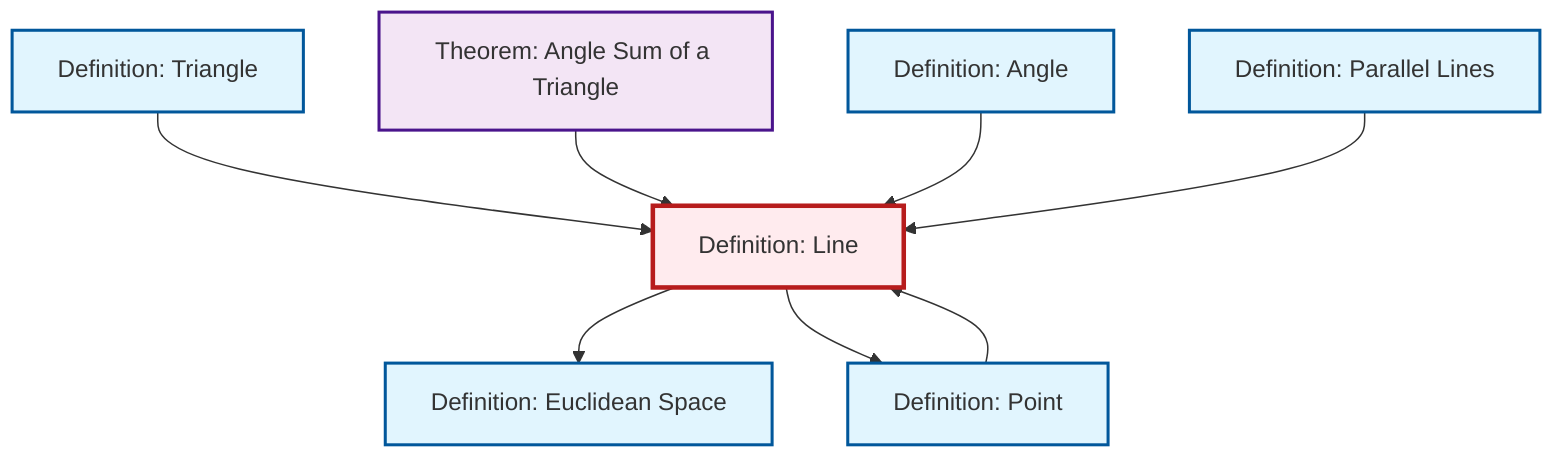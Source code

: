graph TD
    classDef definition fill:#e1f5fe,stroke:#01579b,stroke-width:2px
    classDef theorem fill:#f3e5f5,stroke:#4a148c,stroke-width:2px
    classDef axiom fill:#fff3e0,stroke:#e65100,stroke-width:2px
    classDef example fill:#e8f5e9,stroke:#1b5e20,stroke-width:2px
    classDef current fill:#ffebee,stroke:#b71c1c,stroke-width:3px
    def-angle["Definition: Angle"]:::definition
    def-point["Definition: Point"]:::definition
    def-line["Definition: Line"]:::definition
    def-parallel["Definition: Parallel Lines"]:::definition
    thm-angle-sum-triangle["Theorem: Angle Sum of a Triangle"]:::theorem
    def-euclidean-space["Definition: Euclidean Space"]:::definition
    def-triangle["Definition: Triangle"]:::definition
    def-line --> def-euclidean-space
    def-triangle --> def-line
    thm-angle-sum-triangle --> def-line
    def-angle --> def-line
    def-point --> def-line
    def-line --> def-point
    def-parallel --> def-line
    class def-line current